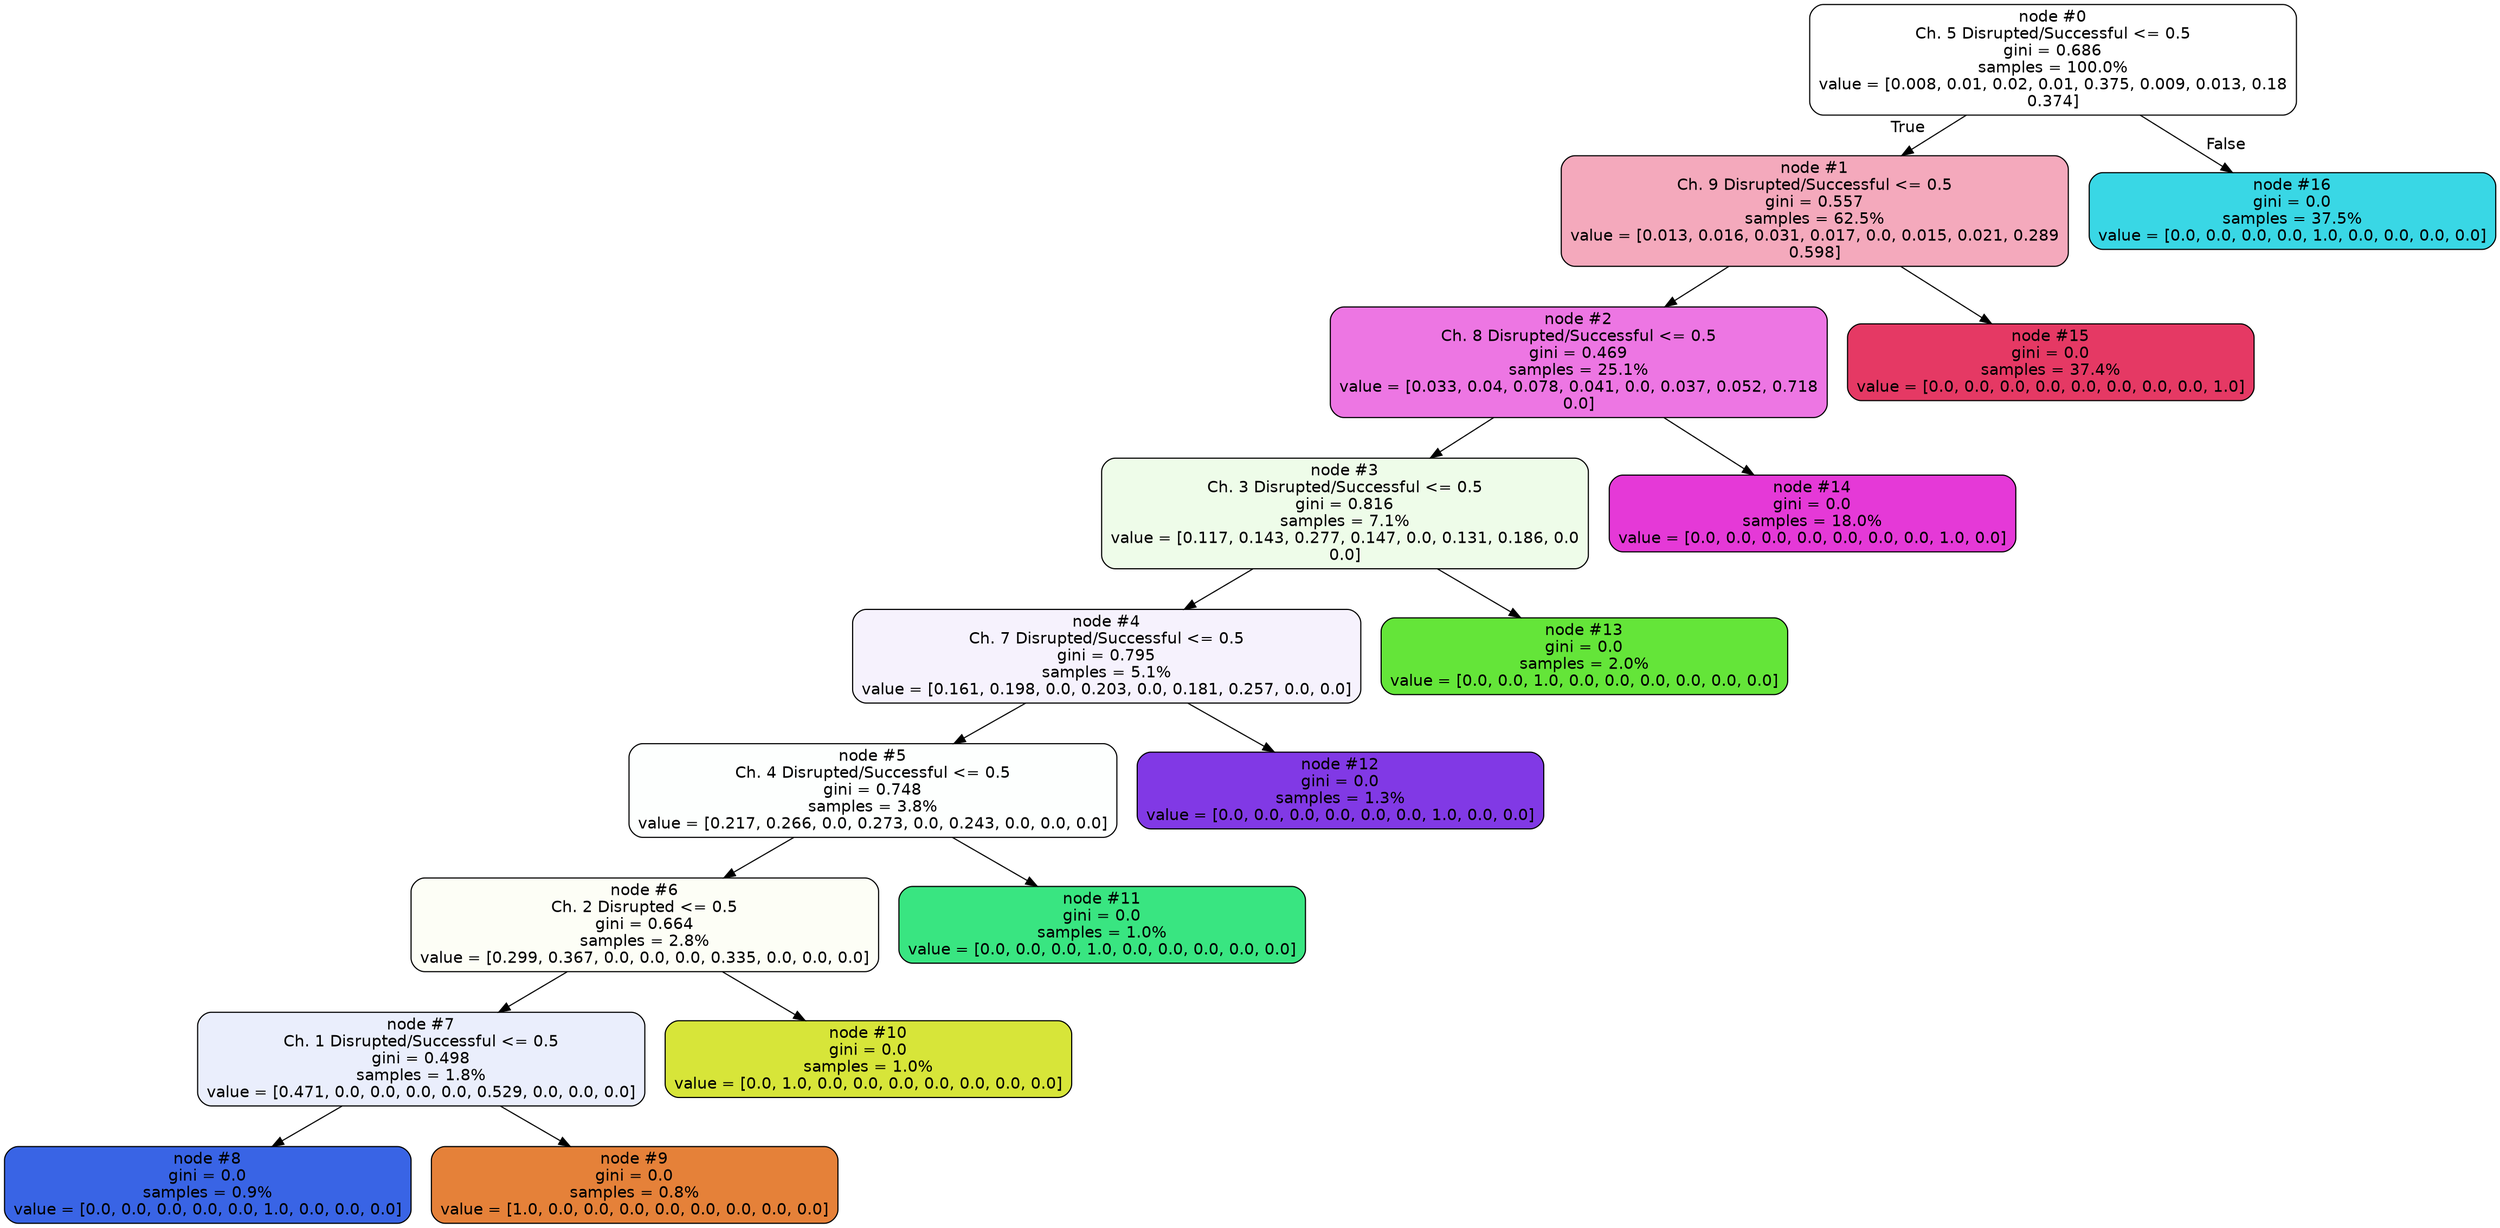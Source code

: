 /*
Copyright 2023 Siavash Barqi Janiar

   Licensed under the Apache License, Version 2.0 (the "License");
   you may not use this file except in compliance with the License.
   You may obtain a copy of the License at

     http://www.apache.org/licenses/LICENSE-2.0

   Unless required by applicable law or agreed to in writing, software
   distributed under the License is distributed on an "AS IS" BASIS,
   WITHOUT WARRANTIES OR CONDITIONS OF ANY KIND, either express or implied.
   See the License for the specific language governing permissions and
   limitations under the License.
*/

digraph Tree {
node [shape=box, style="filled, rounded", color="black", fontname="helvetica"] ;
edge [fontname="helvetica"] ;
0 [label="node #0\nCh. 5 Disrupted/Successful <= 0.5\ngini = 0.686\nsamples = 100.0%\nvalue = [0.008, 0.01, 0.02, 0.01, 0.375, 0.009, 0.013, 0.18\n0.374]", fillcolor="#ffffff"] ;
1 [label="node #1\nCh. 9 Disrupted/Successful <= 0.5\ngini = 0.557\nsamples = 62.5%\nvalue = [0.013, 0.016, 0.031, 0.017, 0.0, 0.015, 0.021, 0.289\n0.598]", fillcolor="#f4a9bc"] ;
0 -> 1 [labeldistance=2.5, labelangle=45, headlabel="True"] ;
2 [label="node #2\nCh. 8 Disrupted/Successful <= 0.5\ngini = 0.469\nsamples = 25.1%\nvalue = [0.033, 0.04, 0.078, 0.041, 0.0, 0.037, 0.052, 0.718\n0.0]", fillcolor="#ed76e3"] ;
1 -> 2 ;
3 [label="node #3\nCh. 3 Disrupted/Successful <= 0.5\ngini = 0.816\nsamples = 7.1%\nvalue = [0.117, 0.143, 0.277, 0.147, 0.0, 0.131, 0.186, 0.0\n0.0]", fillcolor="#eefce9"] ;
2 -> 3 ;
4 [label="node #4\nCh. 7 Disrupted/Successful <= 0.5\ngini = 0.795\nsamples = 5.1%\nvalue = [0.161, 0.198, 0.0, 0.203, 0.0, 0.181, 0.257, 0.0, 0.0]", fillcolor="#f6f2fd"] ;
3 -> 4 ;
5 [label="node #5\nCh. 4 Disrupted/Successful <= 0.5\ngini = 0.748\nsamples = 3.8%\nvalue = [0.217, 0.266, 0.0, 0.273, 0.0, 0.243, 0.0, 0.0, 0.0]", fillcolor="#fdfffe"] ;
4 -> 5 ;
6 [label="node #6\nCh. 2 Disrupted <= 0.5\ngini = 0.664\nsamples = 2.8%\nvalue = [0.299, 0.367, 0.0, 0.0, 0.0, 0.335, 0.0, 0.0, 0.0]", fillcolor="#fdfef6"] ;
5 -> 6 ;
7 [label="node #7\nCh. 1 Disrupted/Successful <= 0.5\ngini = 0.498\nsamples = 1.8%\nvalue = [0.471, 0.0, 0.0, 0.0, 0.0, 0.529, 0.0, 0.0, 0.0]", fillcolor="#eaeefc"] ;
6 -> 7 ;
8 [label="node #8\ngini = 0.0\nsamples = 0.9%\nvalue = [0.0, 0.0, 0.0, 0.0, 0.0, 1.0, 0.0, 0.0, 0.0]", fillcolor="#3964e5"] ;
7 -> 8 ;
9 [label="node #9\ngini = 0.0\nsamples = 0.8%\nvalue = [1.0, 0.0, 0.0, 0.0, 0.0, 0.0, 0.0, 0.0, 0.0]", fillcolor="#e58139"] ;
7 -> 9 ;
10 [label="node #10\ngini = 0.0\nsamples = 1.0%\nvalue = [0.0, 1.0, 0.0, 0.0, 0.0, 0.0, 0.0, 0.0, 0.0]", fillcolor="#d7e539"] ;
6 -> 10 ;
11 [label="node #11\ngini = 0.0\nsamples = 1.0%\nvalue = [0.0, 0.0, 0.0, 1.0, 0.0, 0.0, 0.0, 0.0, 0.0]", fillcolor="#39e581"] ;
5 -> 11 ;
12 [label="node #12\ngini = 0.0\nsamples = 1.3%\nvalue = [0.0, 0.0, 0.0, 0.0, 0.0, 0.0, 1.0, 0.0, 0.0]", fillcolor="#8139e5"] ;
4 -> 12 ;
13 [label="node #13\ngini = 0.0\nsamples = 2.0%\nvalue = [0.0, 0.0, 1.0, 0.0, 0.0, 0.0, 0.0, 0.0, 0.0]", fillcolor="#64e539"] ;
3 -> 13 ;
14 [label="node #14\ngini = 0.0\nsamples = 18.0%\nvalue = [0.0, 0.0, 0.0, 0.0, 0.0, 0.0, 0.0, 1.0, 0.0]", fillcolor="#e539d7"] ;
2 -> 14 ;
15 [label="node #15\ngini = 0.0\nsamples = 37.4%\nvalue = [0.0, 0.0, 0.0, 0.0, 0.0, 0.0, 0.0, 0.0, 1.0]", fillcolor="#e53964"] ;
1 -> 15 ;
16 [label="node #16\ngini = 0.0\nsamples = 37.5%\nvalue = [0.0, 0.0, 0.0, 0.0, 1.0, 0.0, 0.0, 0.0, 0.0]", fillcolor="#39d7e5"] ;
0 -> 16 [labeldistance=2.5, labelangle=-45, headlabel="False"] ;
}